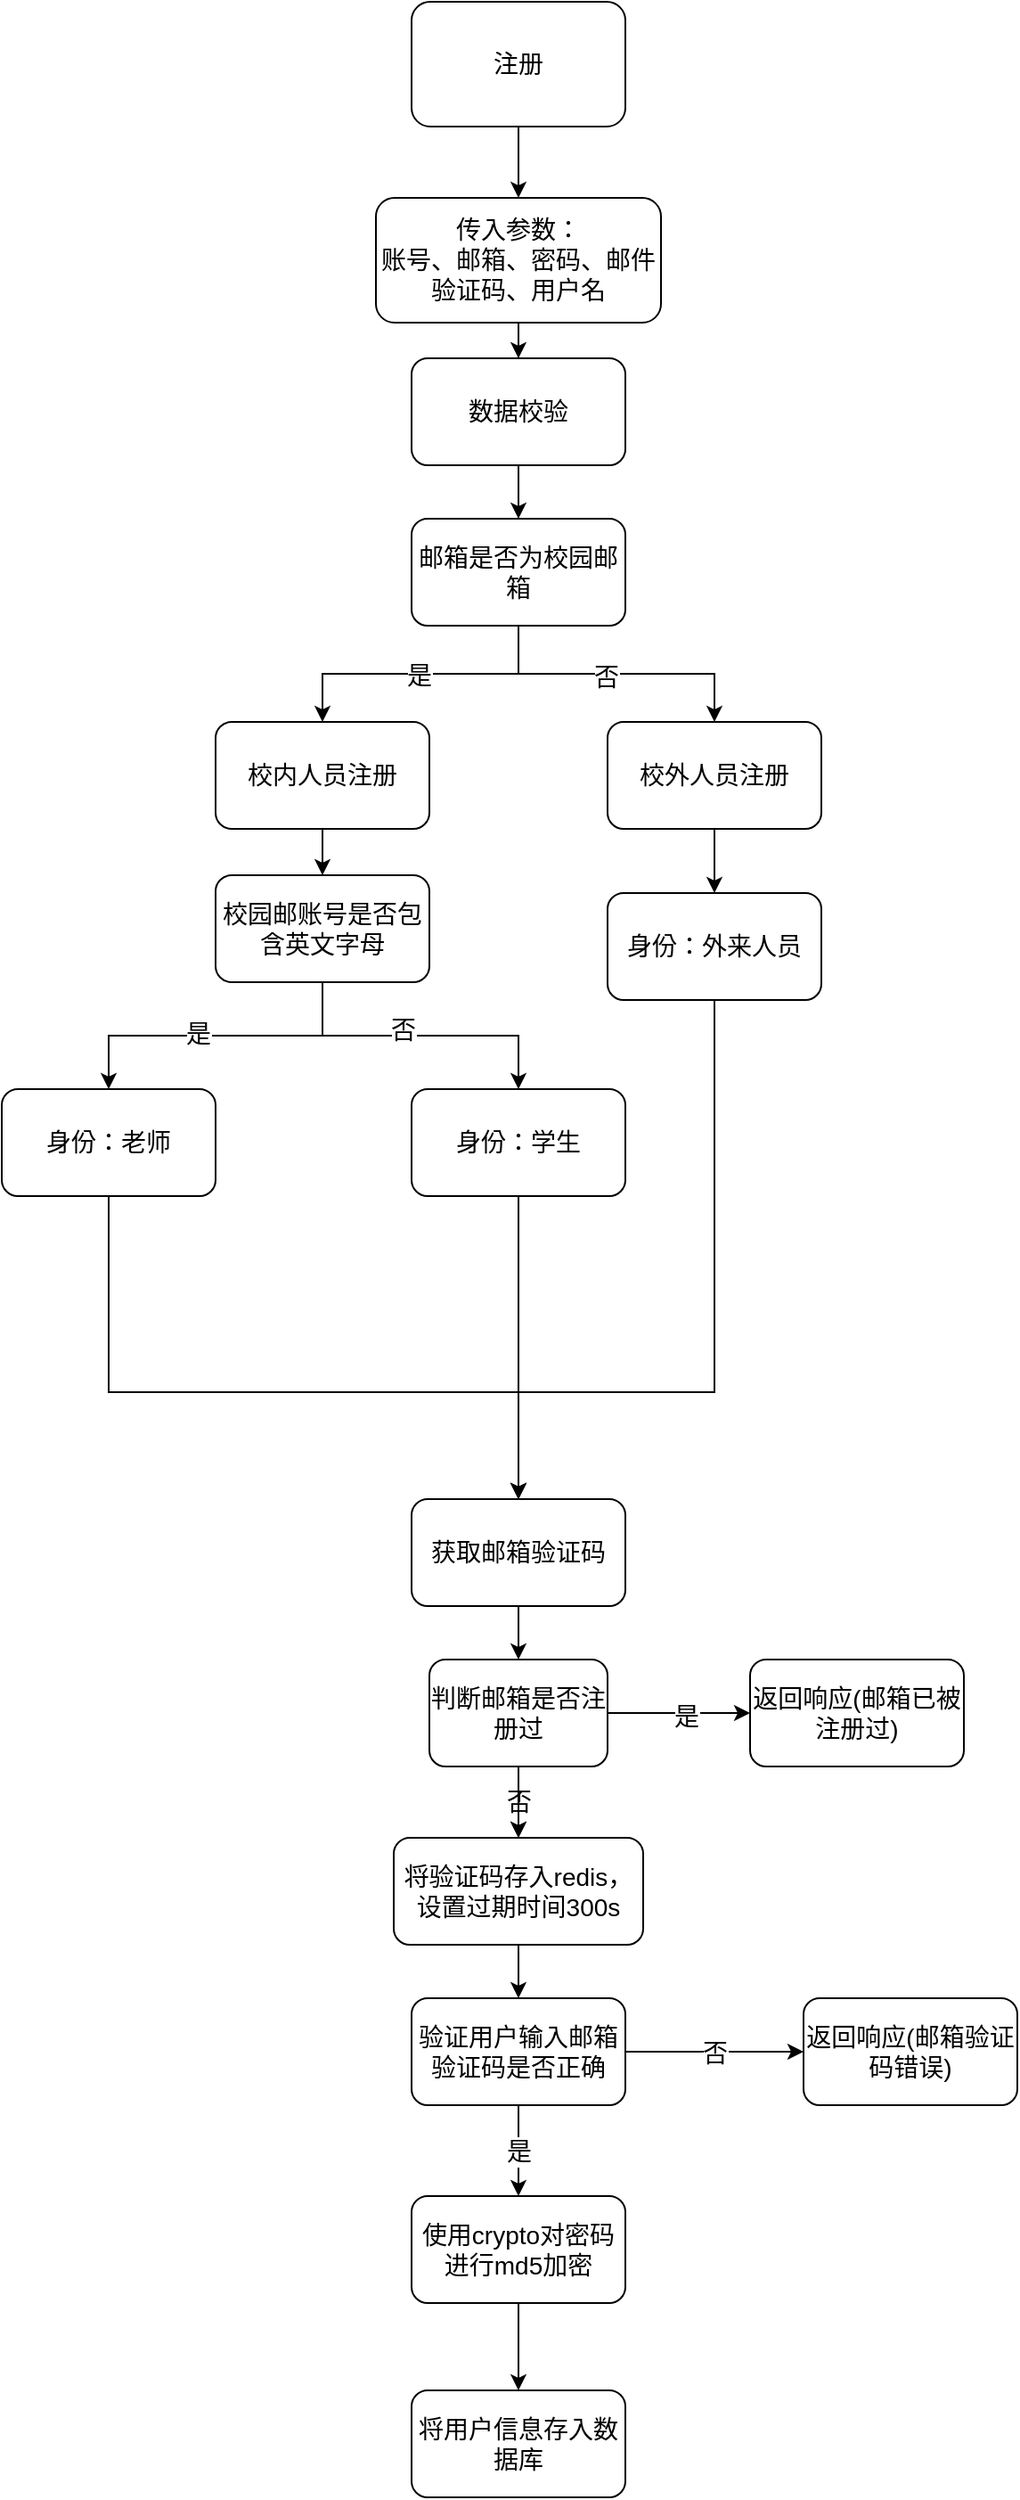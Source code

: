 <mxfile version="20.3.6" type="github">
  <diagram id="F0M1StGIOvLBScYlko5w" name="第 1 页">
    <mxGraphModel dx="2009" dy="1621" grid="1" gridSize="10" guides="1" tooltips="1" connect="1" arrows="1" fold="1" page="1" pageScale="1" pageWidth="583" pageHeight="827" background="#FFFFFF" math="0" shadow="0">
      <root>
        <mxCell id="0" />
        <mxCell id="1" parent="0" />
        <mxCell id="rdretxYNlBGWcE4XQ4-o-54" style="edgeStyle=orthogonalEdgeStyle;rounded=0;orthogonalLoop=1;jettySize=auto;html=1;fontSize=14;" edge="1" parent="1" source="rdretxYNlBGWcE4XQ4-o-1" target="rdretxYNlBGWcE4XQ4-o-53">
          <mxGeometry relative="1" as="geometry" />
        </mxCell>
        <mxCell id="rdretxYNlBGWcE4XQ4-o-1" value="&lt;font style=&quot;font-size: 14px;&quot;&gt;注册&lt;/font&gt;" style="rounded=1;whiteSpace=wrap;html=1;" vertex="1" parent="1">
          <mxGeometry x="220" y="-20" width="120" height="70" as="geometry" />
        </mxCell>
        <mxCell id="rdretxYNlBGWcE4XQ4-o-19" style="edgeStyle=orthogonalEdgeStyle;rounded=0;orthogonalLoop=1;jettySize=auto;html=1;fontSize=14;" edge="1" parent="1" source="rdretxYNlBGWcE4XQ4-o-2" target="rdretxYNlBGWcE4XQ4-o-18">
          <mxGeometry relative="1" as="geometry" />
        </mxCell>
        <mxCell id="rdretxYNlBGWcE4XQ4-o-2" value="校内人员注册" style="rounded=1;whiteSpace=wrap;html=1;fontSize=14;" vertex="1" parent="1">
          <mxGeometry x="110" y="384" width="120" height="60" as="geometry" />
        </mxCell>
        <mxCell id="rdretxYNlBGWcE4XQ4-o-28" style="edgeStyle=orthogonalEdgeStyle;rounded=0;orthogonalLoop=1;jettySize=auto;html=1;fontSize=14;" edge="1" parent="1" source="rdretxYNlBGWcE4XQ4-o-3" target="rdretxYNlBGWcE4XQ4-o-27">
          <mxGeometry relative="1" as="geometry" />
        </mxCell>
        <mxCell id="rdretxYNlBGWcE4XQ4-o-3" value="校外人员注册" style="rounded=1;whiteSpace=wrap;html=1;fontSize=14;" vertex="1" parent="1">
          <mxGeometry x="330" y="384" width="120" height="60" as="geometry" />
        </mxCell>
        <mxCell id="rdretxYNlBGWcE4XQ4-o-13" style="edgeStyle=orthogonalEdgeStyle;rounded=0;orthogonalLoop=1;jettySize=auto;html=1;fontSize=14;" edge="1" parent="1" source="rdretxYNlBGWcE4XQ4-o-10" target="rdretxYNlBGWcE4XQ4-o-12">
          <mxGeometry relative="1" as="geometry" />
        </mxCell>
        <mxCell id="rdretxYNlBGWcE4XQ4-o-10" value="数据校验" style="rounded=1;whiteSpace=wrap;html=1;fontSize=14;" vertex="1" parent="1">
          <mxGeometry x="220" y="180" width="120" height="60" as="geometry" />
        </mxCell>
        <mxCell id="rdretxYNlBGWcE4XQ4-o-14" style="edgeStyle=orthogonalEdgeStyle;rounded=0;orthogonalLoop=1;jettySize=auto;html=1;fontSize=14;" edge="1" parent="1" source="rdretxYNlBGWcE4XQ4-o-12" target="rdretxYNlBGWcE4XQ4-o-2">
          <mxGeometry relative="1" as="geometry" />
        </mxCell>
        <mxCell id="rdretxYNlBGWcE4XQ4-o-16" value="是" style="edgeLabel;html=1;align=center;verticalAlign=middle;resizable=0;points=[];fontSize=14;" vertex="1" connectable="0" parent="rdretxYNlBGWcE4XQ4-o-14">
          <mxGeometry x="0.012" y="1" relative="1" as="geometry">
            <mxPoint as="offset" />
          </mxGeometry>
        </mxCell>
        <mxCell id="rdretxYNlBGWcE4XQ4-o-15" style="edgeStyle=orthogonalEdgeStyle;rounded=0;orthogonalLoop=1;jettySize=auto;html=1;fontSize=14;" edge="1" parent="1" source="rdretxYNlBGWcE4XQ4-o-12" target="rdretxYNlBGWcE4XQ4-o-3">
          <mxGeometry relative="1" as="geometry" />
        </mxCell>
        <mxCell id="rdretxYNlBGWcE4XQ4-o-17" value="否&lt;br&gt;" style="edgeLabel;html=1;align=center;verticalAlign=middle;resizable=0;points=[];fontSize=14;" vertex="1" connectable="0" parent="rdretxYNlBGWcE4XQ4-o-15">
          <mxGeometry x="-0.082" y="-2" relative="1" as="geometry">
            <mxPoint as="offset" />
          </mxGeometry>
        </mxCell>
        <mxCell id="rdretxYNlBGWcE4XQ4-o-12" value="邮箱是否为校园邮箱" style="rounded=1;whiteSpace=wrap;html=1;fontSize=14;" vertex="1" parent="1">
          <mxGeometry x="220" y="270" width="120" height="60" as="geometry" />
        </mxCell>
        <mxCell id="rdretxYNlBGWcE4XQ4-o-21" style="edgeStyle=orthogonalEdgeStyle;rounded=0;orthogonalLoop=1;jettySize=auto;html=1;fontSize=14;" edge="1" parent="1" source="rdretxYNlBGWcE4XQ4-o-18" target="rdretxYNlBGWcE4XQ4-o-20">
          <mxGeometry relative="1" as="geometry" />
        </mxCell>
        <mxCell id="rdretxYNlBGWcE4XQ4-o-24" value="是" style="edgeLabel;html=1;align=center;verticalAlign=middle;resizable=0;points=[];fontSize=14;" vertex="1" connectable="0" parent="rdretxYNlBGWcE4XQ4-o-21">
          <mxGeometry x="0.111" y="-1" relative="1" as="geometry">
            <mxPoint as="offset" />
          </mxGeometry>
        </mxCell>
        <mxCell id="rdretxYNlBGWcE4XQ4-o-23" style="edgeStyle=orthogonalEdgeStyle;rounded=0;orthogonalLoop=1;jettySize=auto;html=1;fontSize=14;" edge="1" parent="1" source="rdretxYNlBGWcE4XQ4-o-18" target="rdretxYNlBGWcE4XQ4-o-22">
          <mxGeometry relative="1" as="geometry" />
        </mxCell>
        <mxCell id="rdretxYNlBGWcE4XQ4-o-25" value="否" style="edgeLabel;html=1;align=center;verticalAlign=middle;resizable=0;points=[];fontSize=14;" vertex="1" connectable="0" parent="rdretxYNlBGWcE4XQ4-o-23">
          <mxGeometry x="-0.118" y="3" relative="1" as="geometry">
            <mxPoint as="offset" />
          </mxGeometry>
        </mxCell>
        <mxCell id="rdretxYNlBGWcE4XQ4-o-18" value="校园邮账号是否包含英文字母" style="rounded=1;whiteSpace=wrap;html=1;fontSize=14;" vertex="1" parent="1">
          <mxGeometry x="110" y="470" width="120" height="60" as="geometry" />
        </mxCell>
        <mxCell id="rdretxYNlBGWcE4XQ4-o-29" style="edgeStyle=orthogonalEdgeStyle;rounded=0;orthogonalLoop=1;jettySize=auto;html=1;fontSize=14;" edge="1" parent="1" source="rdretxYNlBGWcE4XQ4-o-20" target="rdretxYNlBGWcE4XQ4-o-26">
          <mxGeometry relative="1" as="geometry">
            <Array as="points">
              <mxPoint x="50" y="760" />
              <mxPoint x="280" y="760" />
            </Array>
          </mxGeometry>
        </mxCell>
        <mxCell id="rdretxYNlBGWcE4XQ4-o-20" value="身份：老师" style="rounded=1;whiteSpace=wrap;html=1;fontSize=14;" vertex="1" parent="1">
          <mxGeometry x="-10" y="590" width="120" height="60" as="geometry" />
        </mxCell>
        <mxCell id="rdretxYNlBGWcE4XQ4-o-30" style="edgeStyle=orthogonalEdgeStyle;rounded=0;orthogonalLoop=1;jettySize=auto;html=1;fontSize=14;" edge="1" parent="1" source="rdretxYNlBGWcE4XQ4-o-22" target="rdretxYNlBGWcE4XQ4-o-26">
          <mxGeometry relative="1" as="geometry" />
        </mxCell>
        <mxCell id="rdretxYNlBGWcE4XQ4-o-22" value="身份：学生" style="rounded=1;whiteSpace=wrap;html=1;fontSize=14;" vertex="1" parent="1">
          <mxGeometry x="220" y="590" width="120" height="60" as="geometry" />
        </mxCell>
        <mxCell id="rdretxYNlBGWcE4XQ4-o-42" style="edgeStyle=orthogonalEdgeStyle;rounded=0;orthogonalLoop=1;jettySize=auto;html=1;fontSize=14;" edge="1" parent="1" source="rdretxYNlBGWcE4XQ4-o-26" target="rdretxYNlBGWcE4XQ4-o-41">
          <mxGeometry relative="1" as="geometry" />
        </mxCell>
        <mxCell id="rdretxYNlBGWcE4XQ4-o-26" value="获取邮箱验证码" style="rounded=1;whiteSpace=wrap;html=1;fontSize=14;" vertex="1" parent="1">
          <mxGeometry x="220" y="820" width="120" height="60" as="geometry" />
        </mxCell>
        <mxCell id="rdretxYNlBGWcE4XQ4-o-32" style="edgeStyle=orthogonalEdgeStyle;rounded=0;orthogonalLoop=1;jettySize=auto;html=1;fontSize=14;" edge="1" parent="1" source="rdretxYNlBGWcE4XQ4-o-27" target="rdretxYNlBGWcE4XQ4-o-26">
          <mxGeometry relative="1" as="geometry">
            <Array as="points">
              <mxPoint x="390" y="760" />
              <mxPoint x="280" y="760" />
            </Array>
          </mxGeometry>
        </mxCell>
        <mxCell id="rdretxYNlBGWcE4XQ4-o-27" value="身份：外来人员" style="rounded=1;whiteSpace=wrap;html=1;fontSize=14;" vertex="1" parent="1">
          <mxGeometry x="330" y="480" width="120" height="60" as="geometry" />
        </mxCell>
        <mxCell id="rdretxYNlBGWcE4XQ4-o-39" style="edgeStyle=orthogonalEdgeStyle;rounded=0;orthogonalLoop=1;jettySize=auto;html=1;fontSize=14;" edge="1" parent="1" source="rdretxYNlBGWcE4XQ4-o-34" target="rdretxYNlBGWcE4XQ4-o-38">
          <mxGeometry relative="1" as="geometry" />
        </mxCell>
        <mxCell id="rdretxYNlBGWcE4XQ4-o-34" value="将验证码存入redis，设置过期时间300s" style="rounded=1;whiteSpace=wrap;html=1;fontSize=14;" vertex="1" parent="1">
          <mxGeometry x="210" y="1010" width="140" height="60" as="geometry" />
        </mxCell>
        <mxCell id="rdretxYNlBGWcE4XQ4-o-52" style="edgeStyle=orthogonalEdgeStyle;rounded=0;orthogonalLoop=1;jettySize=auto;html=1;fontSize=14;" edge="1" parent="1" source="rdretxYNlBGWcE4XQ4-o-36" target="rdretxYNlBGWcE4XQ4-o-51">
          <mxGeometry relative="1" as="geometry" />
        </mxCell>
        <mxCell id="rdretxYNlBGWcE4XQ4-o-36" value="使用crypto对密码进行md5加密" style="rounded=1;whiteSpace=wrap;html=1;fontSize=14;" vertex="1" parent="1">
          <mxGeometry x="220" y="1211" width="120" height="60" as="geometry" />
        </mxCell>
        <mxCell id="rdretxYNlBGWcE4XQ4-o-40" value="是" style="edgeStyle=orthogonalEdgeStyle;rounded=0;orthogonalLoop=1;jettySize=auto;html=1;fontSize=14;" edge="1" parent="1" source="rdretxYNlBGWcE4XQ4-o-38" target="rdretxYNlBGWcE4XQ4-o-36">
          <mxGeometry relative="1" as="geometry" />
        </mxCell>
        <mxCell id="rdretxYNlBGWcE4XQ4-o-49" style="edgeStyle=orthogonalEdgeStyle;rounded=0;orthogonalLoop=1;jettySize=auto;html=1;fontSize=14;" edge="1" parent="1" source="rdretxYNlBGWcE4XQ4-o-38" target="rdretxYNlBGWcE4XQ4-o-48">
          <mxGeometry relative="1" as="geometry" />
        </mxCell>
        <mxCell id="rdretxYNlBGWcE4XQ4-o-50" value="否" style="edgeLabel;html=1;align=center;verticalAlign=middle;resizable=0;points=[];fontSize=14;" vertex="1" connectable="0" parent="rdretxYNlBGWcE4XQ4-o-49">
          <mxGeometry y="-1" relative="1" as="geometry">
            <mxPoint as="offset" />
          </mxGeometry>
        </mxCell>
        <mxCell id="rdretxYNlBGWcE4XQ4-o-38" value="验证用户输入邮箱验证码是否正确" style="rounded=1;whiteSpace=wrap;html=1;fontSize=14;" vertex="1" parent="1">
          <mxGeometry x="220" y="1100" width="120" height="60" as="geometry" />
        </mxCell>
        <mxCell id="rdretxYNlBGWcE4XQ4-o-43" value="否" style="edgeStyle=orthogonalEdgeStyle;rounded=0;orthogonalLoop=1;jettySize=auto;html=1;fontSize=14;" edge="1" parent="1" source="rdretxYNlBGWcE4XQ4-o-41" target="rdretxYNlBGWcE4XQ4-o-34">
          <mxGeometry relative="1" as="geometry" />
        </mxCell>
        <mxCell id="rdretxYNlBGWcE4XQ4-o-45" style="edgeStyle=orthogonalEdgeStyle;rounded=0;orthogonalLoop=1;jettySize=auto;html=1;fontSize=14;" edge="1" parent="1" source="rdretxYNlBGWcE4XQ4-o-41" target="rdretxYNlBGWcE4XQ4-o-44">
          <mxGeometry relative="1" as="geometry" />
        </mxCell>
        <mxCell id="rdretxYNlBGWcE4XQ4-o-47" value="是" style="edgeLabel;html=1;align=center;verticalAlign=middle;resizable=0;points=[];fontSize=14;" vertex="1" connectable="0" parent="rdretxYNlBGWcE4XQ4-o-45">
          <mxGeometry x="0.1" y="-2" relative="1" as="geometry">
            <mxPoint as="offset" />
          </mxGeometry>
        </mxCell>
        <mxCell id="rdretxYNlBGWcE4XQ4-o-46" value="" style="edgeStyle=orthogonalEdgeStyle;rounded=0;orthogonalLoop=1;jettySize=auto;html=1;fontSize=14;" edge="1" parent="1" source="rdretxYNlBGWcE4XQ4-o-41" target="rdretxYNlBGWcE4XQ4-o-34">
          <mxGeometry relative="1" as="geometry" />
        </mxCell>
        <mxCell id="rdretxYNlBGWcE4XQ4-o-41" value="判断邮箱是否注册过" style="rounded=1;whiteSpace=wrap;html=1;fontSize=14;" vertex="1" parent="1">
          <mxGeometry x="230" y="910" width="100" height="60" as="geometry" />
        </mxCell>
        <mxCell id="rdretxYNlBGWcE4XQ4-o-44" value="返回响应(邮箱已被注册过)" style="rounded=1;whiteSpace=wrap;html=1;fontSize=14;" vertex="1" parent="1">
          <mxGeometry x="410" y="910" width="120" height="60" as="geometry" />
        </mxCell>
        <mxCell id="rdretxYNlBGWcE4XQ4-o-48" value="返回响应(邮箱验证码错误)" style="rounded=1;whiteSpace=wrap;html=1;fontSize=14;" vertex="1" parent="1">
          <mxGeometry x="440" y="1100" width="120" height="60" as="geometry" />
        </mxCell>
        <mxCell id="rdretxYNlBGWcE4XQ4-o-51" value="将用户信息存入数据库" style="rounded=1;whiteSpace=wrap;html=1;fontSize=14;" vertex="1" parent="1">
          <mxGeometry x="220" y="1320" width="120" height="60" as="geometry" />
        </mxCell>
        <mxCell id="rdretxYNlBGWcE4XQ4-o-55" style="edgeStyle=orthogonalEdgeStyle;rounded=0;orthogonalLoop=1;jettySize=auto;html=1;fontSize=14;" edge="1" parent="1" source="rdretxYNlBGWcE4XQ4-o-53" target="rdretxYNlBGWcE4XQ4-o-10">
          <mxGeometry relative="1" as="geometry" />
        </mxCell>
        <mxCell id="rdretxYNlBGWcE4XQ4-o-53" value="传入参数：&lt;br&gt;账号、邮箱、密码、邮件验证码、用户名" style="rounded=1;whiteSpace=wrap;html=1;fontSize=14;" vertex="1" parent="1">
          <mxGeometry x="200" y="90" width="160" height="70" as="geometry" />
        </mxCell>
      </root>
    </mxGraphModel>
  </diagram>
</mxfile>
